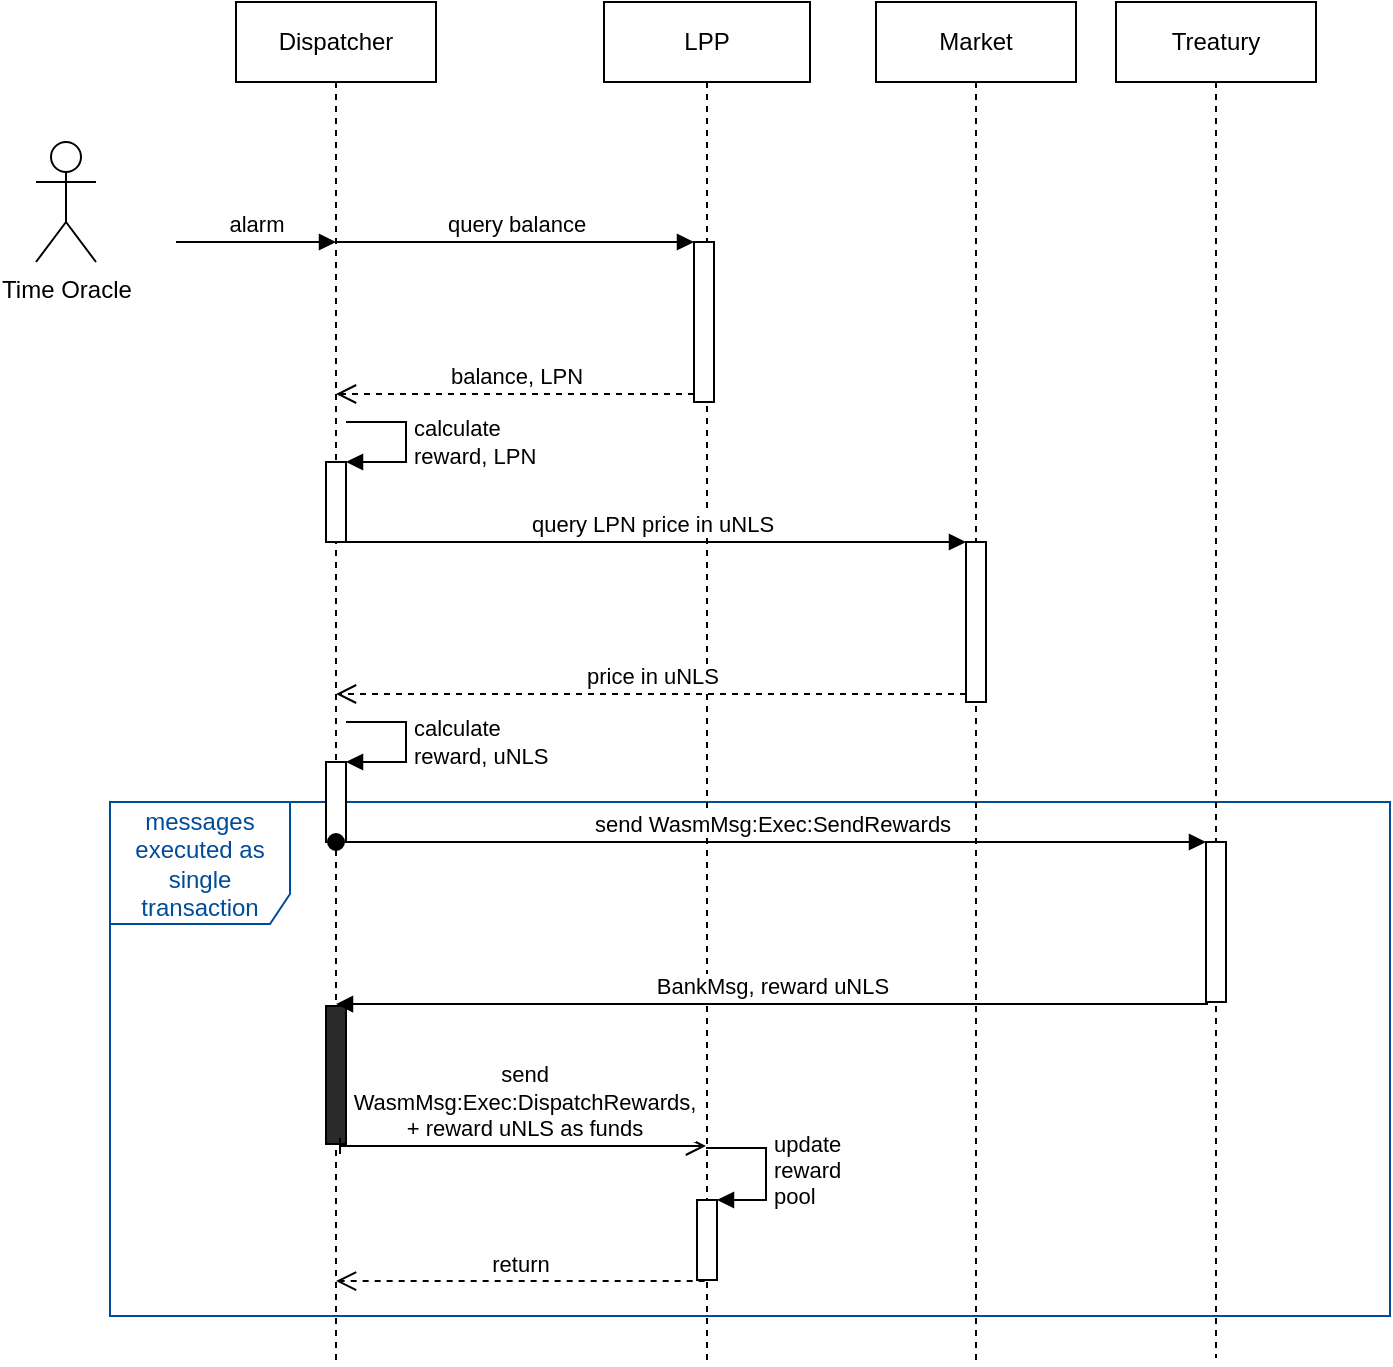 <mxfile>
    <diagram id="dqUZDroKleUkhoAigFYG" name="Page-1">
        <mxGraphModel dx="894" dy="643" grid="0" gridSize="10" guides="1" tooltips="1" connect="1" arrows="1" fold="1" page="1" pageScale="1" pageWidth="850" pageHeight="1100" background="#ffffff" math="0" shadow="0">
            <root>
                <mxCell id="0"/>
                <mxCell id="1" parent="0"/>
                <mxCell id="52" value="messages&lt;br&gt;executed as single transaction" style="shape=umlFrame;whiteSpace=wrap;html=1;fontColor=#004C99;strokeColor=#004C99;fillColor=none;gradientColor=#ffffff;width=90;height=61;" parent="1" vertex="1">
                    <mxGeometry x="77" y="420" width="640" height="257" as="geometry"/>
                </mxCell>
                <mxCell id="8" value="Dispatcher" style="shape=umlLifeline;perimeter=lifelinePerimeter;whiteSpace=wrap;html=1;container=1;collapsible=0;recursiveResize=0;outlineConnect=0;strokeColor=#000000;fontColor=#000000;labelBackgroundColor=#FFFFFF;fillColor=#FFFFFF;" parent="1" vertex="1">
                    <mxGeometry x="140" y="20" width="100" height="680" as="geometry"/>
                </mxCell>
                <mxCell id="13" value="alarm" style="html=1;verticalAlign=bottom;endArrow=block;strokeColor=#000000;fontColor=#000000;labelBackgroundColor=#FFFFFF;" parent="8" edge="1">
                    <mxGeometry width="80" relative="1" as="geometry">
                        <mxPoint x="-30" y="120" as="sourcePoint"/>
                        <mxPoint x="50" y="120" as="targetPoint"/>
                    </mxGeometry>
                </mxCell>
                <mxCell id="18" value="" style="html=1;points=[];perimeter=orthogonalPerimeter;strokeColor=#000000;fontColor=#000000;labelBackgroundColor=#FFFFFF;" parent="8" vertex="1">
                    <mxGeometry x="45" y="230" width="10" height="40" as="geometry"/>
                </mxCell>
                <mxCell id="19" value="calculate&lt;br&gt;reward, LPN" style="edgeStyle=orthogonalEdgeStyle;html=1;align=left;spacingLeft=2;endArrow=block;rounded=0;entryX=1;entryY=0;strokeColor=#000000;fontColor=#000000;labelBackgroundColor=#FFFFFF;" parent="8" target="18" edge="1">
                    <mxGeometry relative="1" as="geometry">
                        <mxPoint x="55" y="210" as="sourcePoint"/>
                        <Array as="points">
                            <mxPoint x="85" y="210"/>
                        </Array>
                    </mxGeometry>
                </mxCell>
                <mxCell id="26" value="" style="html=1;points=[];perimeter=orthogonalPerimeter;strokeColor=#000000;fontColor=#000000;labelBackgroundColor=#FFFFFF;" parent="8" vertex="1">
                    <mxGeometry x="45" y="380" width="10" height="40" as="geometry"/>
                </mxCell>
                <mxCell id="27" value="calculate&lt;br&gt;reward, uNLS" style="edgeStyle=orthogonalEdgeStyle;html=1;align=left;spacingLeft=2;endArrow=block;rounded=0;entryX=1;entryY=0;strokeColor=#000000;fontColor=#000000;labelBackgroundColor=#FFFFFF;" parent="8" target="26" edge="1">
                    <mxGeometry relative="1" as="geometry">
                        <mxPoint x="55" y="360" as="sourcePoint"/>
                        <Array as="points">
                            <mxPoint x="85" y="360"/>
                        </Array>
                    </mxGeometry>
                </mxCell>
                <mxCell id="49" value="" style="html=1;points=[];perimeter=orthogonalPerimeter;fontColor=#000000;fillColor=#2A2A2A;strokeColor=#000000;" parent="8" vertex="1">
                    <mxGeometry x="45" y="502" width="10" height="69" as="geometry"/>
                </mxCell>
                <mxCell id="9" value="LPP" style="shape=umlLifeline;perimeter=lifelinePerimeter;whiteSpace=wrap;html=1;container=1;collapsible=0;recursiveResize=0;outlineConnect=0;strokeColor=#000000;fontColor=#000000;labelBackgroundColor=#FFFFFF;fillColor=#FFFFFF;gradientColor=#ffffff;" parent="1" vertex="1">
                    <mxGeometry x="324" y="20" width="103" height="681" as="geometry"/>
                </mxCell>
                <mxCell id="14" value="" style="html=1;points=[];perimeter=orthogonalPerimeter;strokeColor=#000000;fontColor=#000000;labelBackgroundColor=#FFFFFF;" parent="9" vertex="1">
                    <mxGeometry x="45" y="120" width="10" height="80" as="geometry"/>
                </mxCell>
                <mxCell id="41" value="" style="html=1;points=[];perimeter=orthogonalPerimeter;strokeColor=#000000;fontColor=#000000;labelBackgroundColor=#FFFFFF;" parent="9" vertex="1">
                    <mxGeometry x="46.5" y="599" width="10" height="40" as="geometry"/>
                </mxCell>
                <mxCell id="42" value="update &lt;br&gt;reward&lt;br&gt;pool" style="edgeStyle=orthogonalEdgeStyle;html=1;align=left;spacingLeft=2;endArrow=block;rounded=0;entryX=1;entryY=0;strokeColor=#000000;fontColor=#000000;labelBackgroundColor=#FFFFFF;" parent="9" target="41" edge="1">
                    <mxGeometry relative="1" as="geometry">
                        <mxPoint x="51" y="573" as="sourcePoint"/>
                        <Array as="points">
                            <mxPoint x="81" y="573"/>
                            <mxPoint x="81" y="599"/>
                        </Array>
                    </mxGeometry>
                </mxCell>
                <mxCell id="10" value="Market" style="shape=umlLifeline;perimeter=lifelinePerimeter;whiteSpace=wrap;html=1;container=1;collapsible=0;recursiveResize=0;outlineConnect=0;strokeColor=#000000;fontColor=#000000;labelBackgroundColor=#FFFFFF;fillColor=#FFFFFF;" parent="1" vertex="1">
                    <mxGeometry x="460" y="20" width="100" height="679" as="geometry"/>
                </mxCell>
                <mxCell id="20" value="" style="html=1;points=[];perimeter=orthogonalPerimeter;strokeColor=#000000;fontColor=#000000;labelBackgroundColor=#FFFFFF;" parent="10" vertex="1">
                    <mxGeometry x="45" y="270" width="10" height="80" as="geometry"/>
                </mxCell>
                <mxCell id="11" value="Treatury" style="shape=umlLifeline;perimeter=lifelinePerimeter;whiteSpace=wrap;html=1;container=1;collapsible=0;recursiveResize=0;outlineConnect=0;strokeColor=#000000;fontColor=#000000;labelBackgroundColor=#FFFFFF;fillColor=#FFFFFF;" parent="1" vertex="1">
                    <mxGeometry x="580" y="20" width="100" height="678" as="geometry"/>
                </mxCell>
                <mxCell id="28" value="" style="html=1;points=[];perimeter=orthogonalPerimeter;strokeColor=#000000;fontColor=#000000;labelBackgroundColor=#FFFFFF;" parent="11" vertex="1">
                    <mxGeometry x="45" y="420" width="10" height="80" as="geometry"/>
                </mxCell>
                <mxCell id="12" value="Time Oracle" style="shape=umlActor;verticalLabelPosition=bottom;verticalAlign=top;html=1;strokeColor=#000000;fontColor=#000000;labelBackgroundColor=#FFFFFF;fillColor=#FFFFFF;" parent="1" vertex="1">
                    <mxGeometry x="40" y="90" width="30" height="60" as="geometry"/>
                </mxCell>
                <mxCell id="15" value="query balance" style="html=1;verticalAlign=bottom;endArrow=block;entryX=0;entryY=0;strokeColor=#000000;fontColor=#000000;labelBackgroundColor=#FFFFFF;" parent="1" source="8" target="14" edge="1">
                    <mxGeometry relative="1" as="geometry">
                        <mxPoint x="270" y="140" as="sourcePoint"/>
                    </mxGeometry>
                </mxCell>
                <mxCell id="16" value="balance, LPN" style="html=1;verticalAlign=bottom;endArrow=open;dashed=1;endSize=8;exitX=0;exitY=0.95;strokeColor=#000000;fontColor=#000000;labelBackgroundColor=#FFFFFF;" parent="1" source="14" target="8" edge="1">
                    <mxGeometry relative="1" as="geometry">
                        <mxPoint x="270" y="216" as="targetPoint"/>
                    </mxGeometry>
                </mxCell>
                <mxCell id="21" value="query LPN price in uNLS" style="html=1;verticalAlign=bottom;endArrow=block;entryX=0;entryY=0;strokeColor=#000000;fontColor=#000000;labelBackgroundColor=#FFFFFF;" parent="1" source="8" target="20" edge="1">
                    <mxGeometry relative="1" as="geometry">
                        <mxPoint x="430" y="290" as="sourcePoint"/>
                    </mxGeometry>
                </mxCell>
                <mxCell id="22" value="price in uNLS" style="html=1;verticalAlign=bottom;endArrow=open;dashed=1;endSize=8;exitX=0;exitY=0.95;strokeColor=#000000;fontColor=#000000;labelBackgroundColor=#FFFFFF;" parent="1" source="20" target="8" edge="1">
                    <mxGeometry relative="1" as="geometry">
                        <mxPoint x="430" y="366" as="targetPoint"/>
                    </mxGeometry>
                </mxCell>
                <mxCell id="29" value="send WasmMsg:Exec:SendRewards" style="html=1;verticalAlign=bottom;startArrow=oval;endArrow=block;startSize=8;strokeColor=#000000;fontColor=#000000;labelBackgroundColor=#FFFFFF;" parent="1" source="8" target="28" edge="1">
                    <mxGeometry relative="1" as="geometry">
                        <mxPoint x="570" y="440" as="sourcePoint"/>
                    </mxGeometry>
                </mxCell>
                <mxCell id="44" value="send &lt;br&gt;WasmMsg:Exec:DispatchRewards,&lt;br&gt;+ reward uNLS as funds" style="html=1;verticalAlign=bottom;startArrow=baseDash;startFill=0;endArrow=open;startSize=6;endSize=8;fillColor=#1ba1e2;strokeColor=#000000;fontColor=#000000;labelBackgroundColor=#FFFFFF;" parent="1" edge="1" target="9">
                    <mxGeometry width="80" relative="1" as="geometry">
                        <mxPoint x="192" y="592" as="sourcePoint"/>
                        <mxPoint x="347" y="592" as="targetPoint"/>
                        <Array as="points">
                            <mxPoint x="310.5" y="592"/>
                        </Array>
                    </mxGeometry>
                </mxCell>
                <mxCell id="47" value="BankMsg, reward uNLS" style="html=1;verticalAlign=bottom;endArrow=block;exitX=0.1;exitY=1.013;exitDx=0;exitDy=0;exitPerimeter=0;fillColor=#1ba1e2;strokeColor=#000000;labelBackgroundColor=#FFFFFF;fontColor=#000000;" parent="1" source="28" target="8" edge="1">
                    <mxGeometry width="80" relative="1" as="geometry">
                        <mxPoint x="384" y="395" as="sourcePoint"/>
                        <mxPoint x="464" y="395" as="targetPoint"/>
                    </mxGeometry>
                </mxCell>
                <mxCell id="43" value="return" style="html=1;verticalAlign=bottom;endArrow=open;dashed=1;endSize=8;strokeColor=#000000;fontColor=#000000;labelBackgroundColor=#FFFFFF;exitX=0.383;exitY=1.013;exitDx=0;exitDy=0;exitPerimeter=0;" parent="1" edge="1" target="8" source="41">
                    <mxGeometry relative="1" as="geometry">
                        <mxPoint x="371.5" y="631" as="sourcePoint"/>
                        <mxPoint x="221" y="631" as="targetPoint"/>
                    </mxGeometry>
                </mxCell>
            </root>
        </mxGraphModel>
    </diagram>
</mxfile>